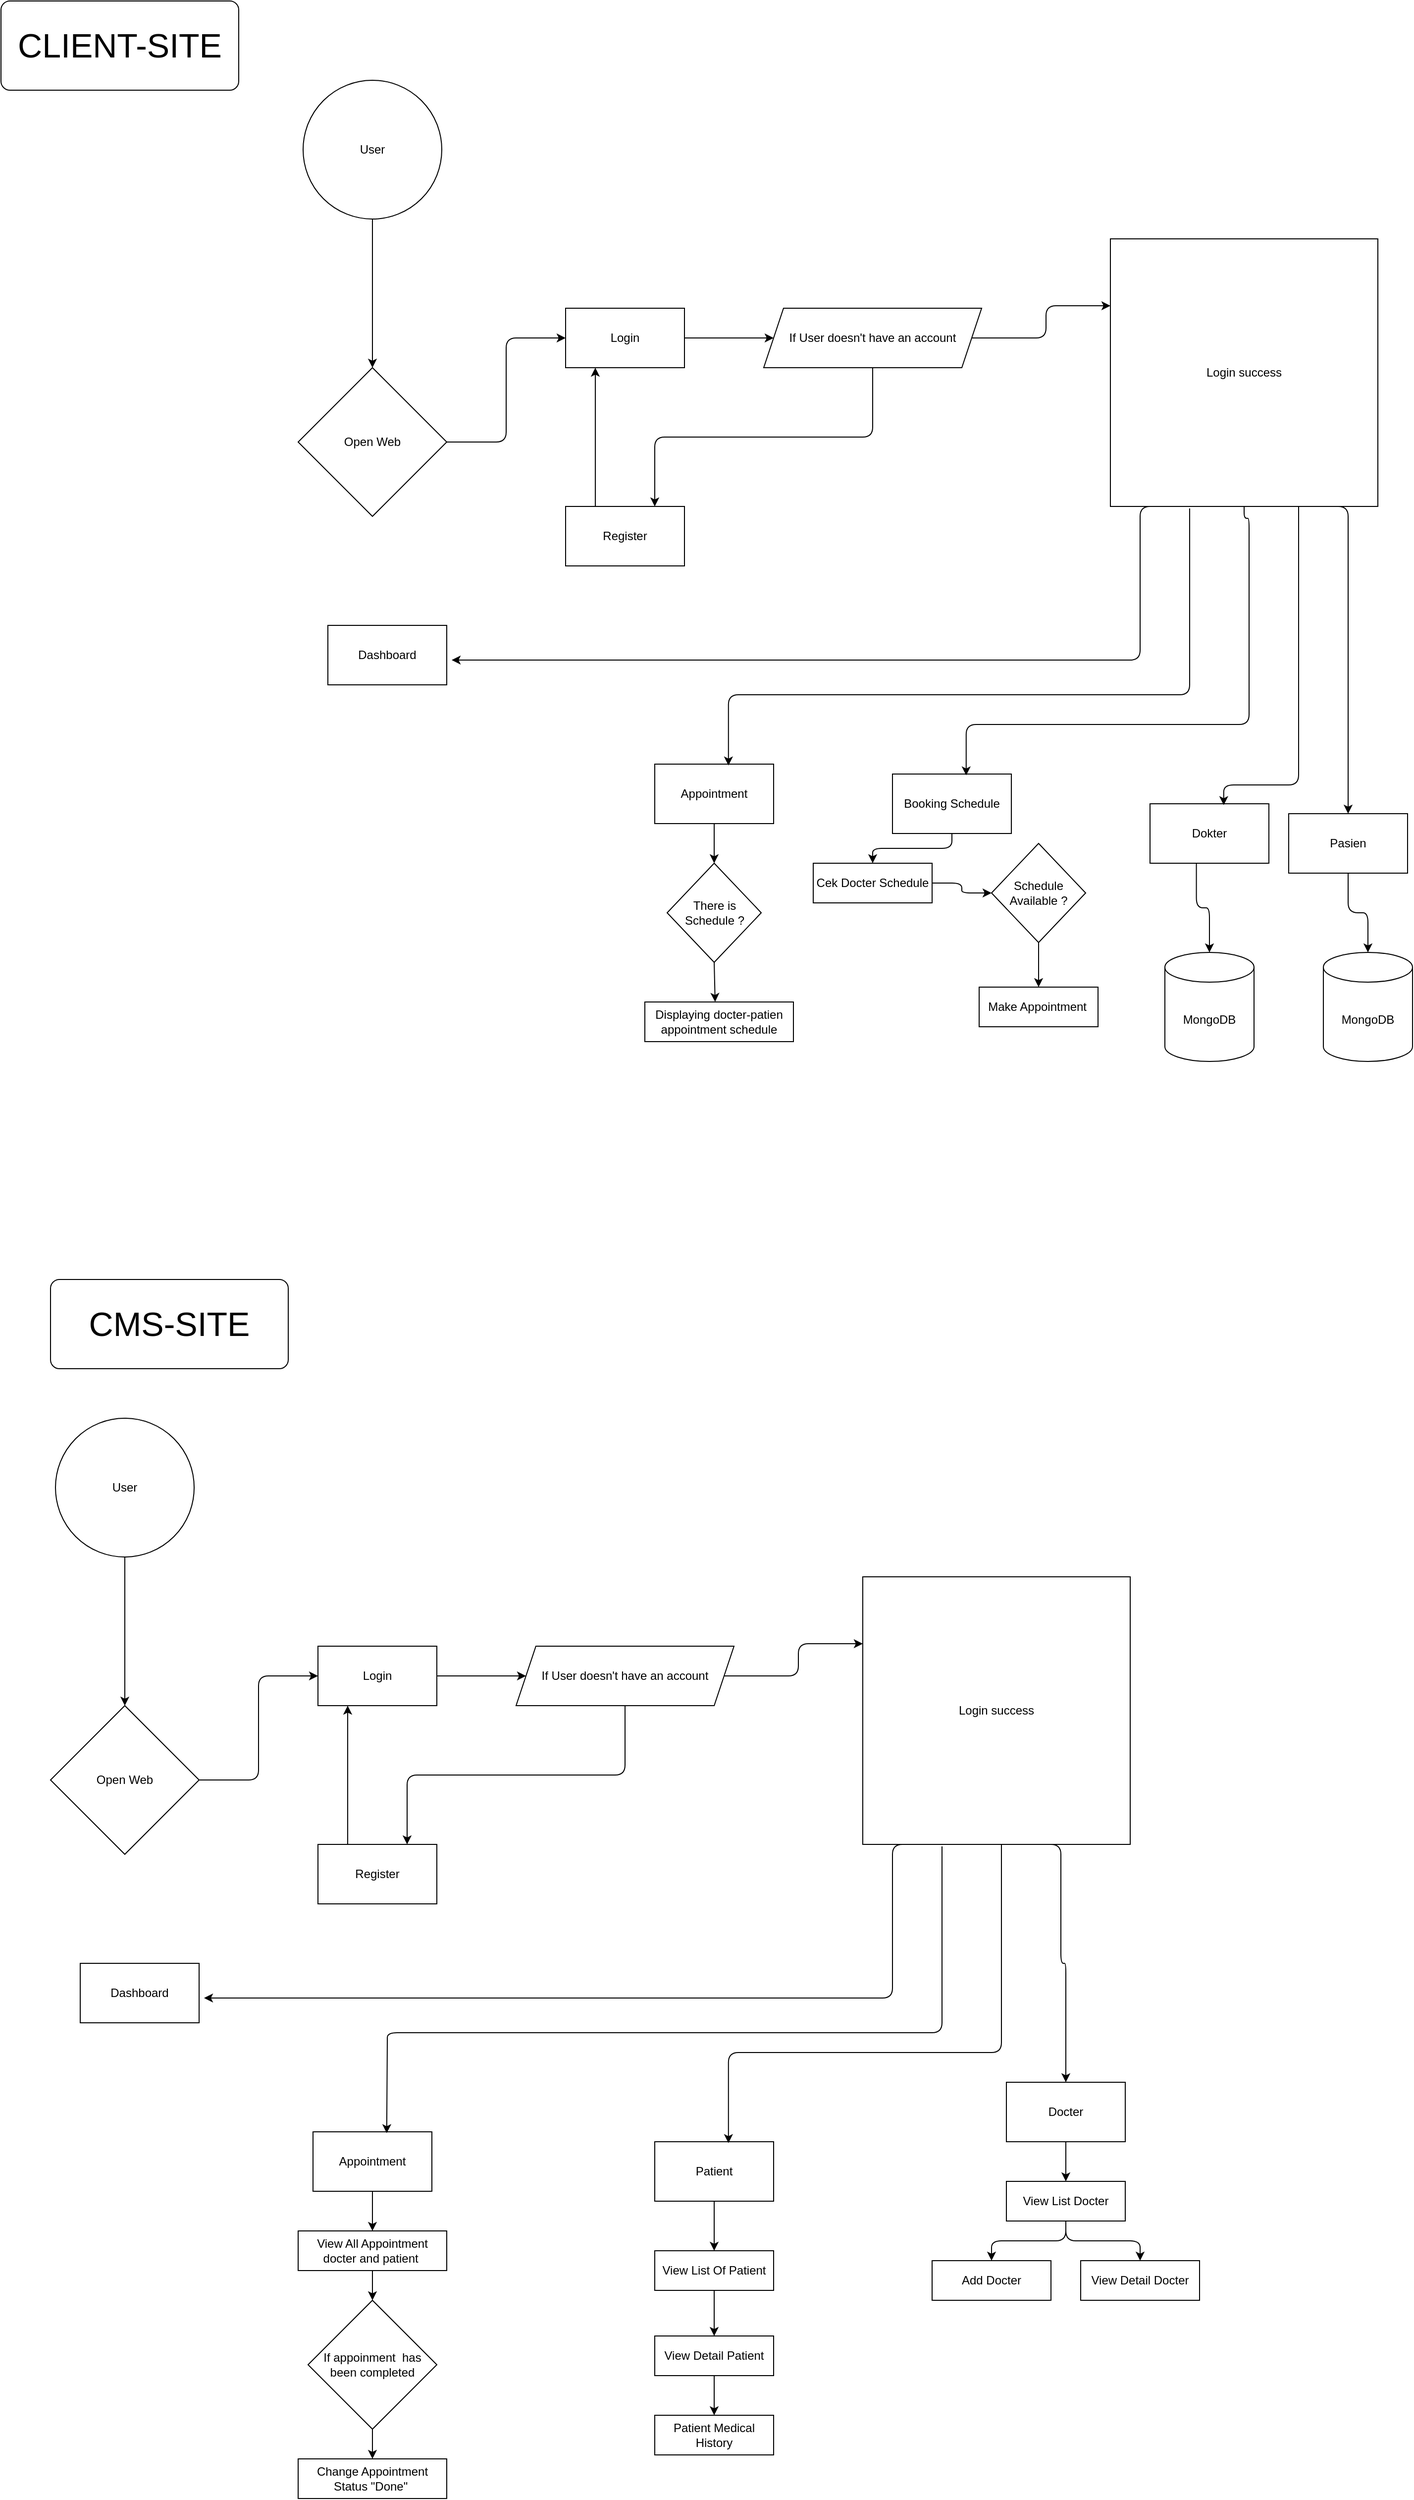 <mxfile>
    <diagram id="qFPO5aQ_F3M6cRcLHpT_" name="Page-1">
        <mxGraphModel dx="3308" dy="1128" grid="1" gridSize="10" guides="1" tooltips="1" connect="1" arrows="1" fold="1" page="1" pageScale="1" pageWidth="850" pageHeight="1100" math="0" shadow="0">
            <root>
                <mxCell id="0"/>
                <mxCell id="1" parent="0"/>
                <mxCell id="201" style="edgeStyle=orthogonalEdgeStyle;html=1;exitX=1;exitY=0.5;exitDx=0;exitDy=0;entryX=0;entryY=0.5;entryDx=0;entryDy=0;" edge="1" parent="1" source="202" target="213">
                    <mxGeometry relative="1" as="geometry"/>
                </mxCell>
                <mxCell id="202" value="Login" style="rounded=0;whiteSpace=wrap;html=1;" vertex="1" parent="1">
                    <mxGeometry x="-70" y="410" width="120" height="60" as="geometry"/>
                </mxCell>
                <mxCell id="203" style="edgeStyle=orthogonalEdgeStyle;html=1;exitX=0.25;exitY=0;exitDx=0;exitDy=0;entryX=0.25;entryY=1;entryDx=0;entryDy=0;" edge="1" parent="1" source="204" target="202">
                    <mxGeometry relative="1" as="geometry"/>
                </mxCell>
                <mxCell id="204" value="Register" style="rounded=0;whiteSpace=wrap;html=1;" vertex="1" parent="1">
                    <mxGeometry x="-70" y="610" width="120" height="60" as="geometry"/>
                </mxCell>
                <mxCell id="205" style="edgeStyle=orthogonalEdgeStyle;html=1;exitX=1;exitY=0.5;exitDx=0;exitDy=0;entryX=0;entryY=0.5;entryDx=0;entryDy=0;" edge="1" parent="1" source="206" target="202">
                    <mxGeometry relative="1" as="geometry"/>
                </mxCell>
                <mxCell id="206" value="Open Web" style="rhombus;whiteSpace=wrap;html=1;" vertex="1" parent="1">
                    <mxGeometry x="-340" y="470" width="150" height="150" as="geometry"/>
                </mxCell>
                <mxCell id="207" style="edgeStyle=orthogonalEdgeStyle;html=1;exitX=0.5;exitY=1;exitDx=0;exitDy=0;entryX=0.5;entryY=0;entryDx=0;entryDy=0;" edge="1" parent="1" source="216" target="206">
                    <mxGeometry relative="1" as="geometry"/>
                </mxCell>
                <mxCell id="208" style="edgeStyle=orthogonalEdgeStyle;html=1;exitX=0.5;exitY=1;exitDx=0;exitDy=0;entryX=1;entryY=0.5;entryDx=0;entryDy=0;" edge="1" parent="1" source="210">
                    <mxGeometry relative="1" as="geometry">
                        <Array as="points">
                            <mxPoint x="510" y="610"/>
                            <mxPoint x="510" y="765"/>
                        </Array>
                        <mxPoint x="-185" y="765" as="targetPoint"/>
                    </mxGeometry>
                </mxCell>
                <mxCell id="209" style="edgeStyle=orthogonalEdgeStyle;html=1;exitX=0.75;exitY=1;exitDx=0;exitDy=0;entryX=0.5;entryY=0;entryDx=0;entryDy=0;" edge="1" parent="1" source="210" target="215">
                    <mxGeometry relative="1" as="geometry">
                        <mxPoint x="693.333" y="850" as="targetPoint"/>
                        <Array as="points">
                            <mxPoint x="720" y="610"/>
                        </Array>
                    </mxGeometry>
                </mxCell>
                <mxCell id="210" value="Login success" style="whiteSpace=wrap;html=1;aspect=fixed;" vertex="1" parent="1">
                    <mxGeometry x="480" y="340" width="270" height="270" as="geometry"/>
                </mxCell>
                <mxCell id="211" style="edgeStyle=orthogonalEdgeStyle;html=1;exitX=1;exitY=0.5;exitDx=0;exitDy=0;entryX=0;entryY=0.25;entryDx=0;entryDy=0;" edge="1" parent="1" source="213" target="210">
                    <mxGeometry relative="1" as="geometry"/>
                </mxCell>
                <mxCell id="212" style="edgeStyle=orthogonalEdgeStyle;html=1;exitX=0.5;exitY=1;exitDx=0;exitDy=0;entryX=0.75;entryY=0;entryDx=0;entryDy=0;" edge="1" parent="1" source="213" target="204">
                    <mxGeometry relative="1" as="geometry"/>
                </mxCell>
                <mxCell id="213" value="If User doesn't have an account" style="shape=parallelogram;perimeter=parallelogramPerimeter;whiteSpace=wrap;html=1;fixedSize=1;" vertex="1" parent="1">
                    <mxGeometry x="130" y="410" width="220" height="60" as="geometry"/>
                </mxCell>
                <mxCell id="214" style="edgeStyle=orthogonalEdgeStyle;html=1;exitX=0.5;exitY=1;exitDx=0;exitDy=0;entryX=0.5;entryY=0;entryDx=0;entryDy=0;entryPerimeter=0;" edge="1" parent="1" source="215" target="217">
                    <mxGeometry relative="1" as="geometry"/>
                </mxCell>
                <mxCell id="215" value="Pasien" style="rounded=0;whiteSpace=wrap;html=1;" vertex="1" parent="1">
                    <mxGeometry x="660" y="920" width="120" height="60" as="geometry"/>
                </mxCell>
                <mxCell id="216" value="User" style="ellipse;whiteSpace=wrap;html=1;aspect=fixed;" vertex="1" parent="1">
                    <mxGeometry x="-335" y="180" width="140" height="140" as="geometry"/>
                </mxCell>
                <mxCell id="217" value="MongoDB" style="shape=cylinder3;whiteSpace=wrap;html=1;boundedLbl=1;backgroundOutline=1;size=15;" vertex="1" parent="1">
                    <mxGeometry x="695" y="1060" width="90" height="110" as="geometry"/>
                </mxCell>
                <mxCell id="218" value="Dokter" style="rounded=0;whiteSpace=wrap;html=1;" vertex="1" parent="1">
                    <mxGeometry x="520" y="910" width="120" height="60" as="geometry"/>
                </mxCell>
                <mxCell id="219" style="edgeStyle=orthogonalEdgeStyle;html=1;entryX=0.62;entryY=0.023;entryDx=0;entryDy=0;entryPerimeter=0;" edge="1" parent="1" source="210" target="218">
                    <mxGeometry relative="1" as="geometry">
                        <mxPoint x="607.5" y="910" as="targetPoint"/>
                        <mxPoint x="560" y="690" as="sourcePoint"/>
                        <Array as="points">
                            <mxPoint x="670" y="891"/>
                            <mxPoint x="594" y="891"/>
                        </Array>
                    </mxGeometry>
                </mxCell>
                <mxCell id="220" style="edgeStyle=orthogonalEdgeStyle;html=1;entryX=0.5;entryY=0;entryDx=0;entryDy=0;entryPerimeter=0;exitX=0.39;exitY=1.008;exitDx=0;exitDy=0;exitPerimeter=0;" edge="1" parent="1" source="218" target="221">
                    <mxGeometry relative="1" as="geometry">
                        <mxPoint x="535" y="980" as="sourcePoint"/>
                    </mxGeometry>
                </mxCell>
                <mxCell id="221" value="MongoDB" style="shape=cylinder3;whiteSpace=wrap;html=1;boundedLbl=1;backgroundOutline=1;size=15;" vertex="1" parent="1">
                    <mxGeometry x="535" y="1060" width="90" height="110" as="geometry"/>
                </mxCell>
                <mxCell id="222" style="sketch=0;hachureGap=4;jiggle=2;curveFitting=1;html=1;strokeColor=default;strokeWidth=1;fontFamily=Architects Daughter;fontSource=https%3A%2F%2Ffonts.googleapis.com%2Fcss%3Ffamily%3DArchitects%2BDaughter;fontSize=10;" edge="1" parent="1" source="223" target="237">
                    <mxGeometry relative="1" as="geometry"/>
                </mxCell>
                <mxCell id="223" value="Appointment" style="rounded=0;whiteSpace=wrap;html=1;" vertex="1" parent="1">
                    <mxGeometry x="20" y="870" width="120" height="60" as="geometry"/>
                </mxCell>
                <mxCell id="224" style="edgeStyle=orthogonalEdgeStyle;html=1;entryX=0.62;entryY=0.023;entryDx=0;entryDy=0;entryPerimeter=0;" edge="1" parent="1" target="223">
                    <mxGeometry relative="1" as="geometry">
                        <mxPoint x="477.5" y="912" as="targetPoint"/>
                        <mxPoint x="560.0" y="612.0" as="sourcePoint"/>
                        <Array as="points">
                            <mxPoint x="560" y="800"/>
                            <mxPoint x="94" y="800"/>
                        </Array>
                    </mxGeometry>
                </mxCell>
                <mxCell id="225" value="&lt;font style=&quot;font-size: 34px;&quot;&gt;CLIENT-SITE&lt;/font&gt;" style="rounded=1;arcSize=10;whiteSpace=wrap;html=1;align=center;" vertex="1" parent="1">
                    <mxGeometry x="-640" y="100" width="240" height="90" as="geometry"/>
                </mxCell>
                <mxCell id="226" value="&lt;font style=&quot;font-size: 34px;&quot;&gt;CMS-SITE&lt;/font&gt;" style="rounded=1;arcSize=10;whiteSpace=wrap;html=1;align=center;" vertex="1" parent="1">
                    <mxGeometry x="-590" y="1390" width="240" height="90" as="geometry"/>
                </mxCell>
                <mxCell id="227" style="edgeStyle=orthogonalEdgeStyle;hachureGap=4;html=1;fontFamily=Architects Daughter;fontSource=https%3A%2F%2Ffonts.googleapis.com%2Fcss%3Ffamily%3DArchitects%2BDaughter;fontSize=16;strokeColor=default;strokeWidth=1;" edge="1" parent="1" source="228" target="231">
                    <mxGeometry relative="1" as="geometry"/>
                </mxCell>
                <mxCell id="228" value="Booking Schedule" style="rounded=0;whiteSpace=wrap;html=1;" vertex="1" parent="1">
                    <mxGeometry x="260" y="880" width="120" height="60" as="geometry"/>
                </mxCell>
                <mxCell id="229" style="edgeStyle=orthogonalEdgeStyle;html=1;entryX=0.62;entryY=0.023;entryDx=0;entryDy=0;entryPerimeter=0;exitX=0.5;exitY=1;exitDx=0;exitDy=0;" edge="1" parent="1" source="210" target="228">
                    <mxGeometry relative="1" as="geometry">
                        <mxPoint x="487.5" y="922" as="targetPoint"/>
                        <mxPoint x="570.0" y="622.0" as="sourcePoint"/>
                        <Array as="points">
                            <mxPoint x="615" y="622"/>
                            <mxPoint x="620" y="622"/>
                            <mxPoint x="620" y="830"/>
                            <mxPoint x="334" y="830"/>
                        </Array>
                    </mxGeometry>
                </mxCell>
                <mxCell id="230" style="edgeStyle=orthogonalEdgeStyle;sketch=0;hachureGap=4;jiggle=2;curveFitting=1;html=1;entryX=0;entryY=0.5;entryDx=0;entryDy=0;strokeColor=default;strokeWidth=1;fontFamily=Architects Daughter;fontSource=https%3A%2F%2Ffonts.googleapis.com%2Fcss%3Ffamily%3DArchitects%2BDaughter;fontSize=16;" edge="1" parent="1" source="231" target="233">
                    <mxGeometry relative="1" as="geometry"/>
                </mxCell>
                <mxCell id="231" value="Cek Docter Schedule" style="rounded=0;whiteSpace=wrap;html=1;" vertex="1" parent="1">
                    <mxGeometry x="180" y="970" width="120" height="40" as="geometry"/>
                </mxCell>
                <mxCell id="232" style="edgeStyle=none;html=1;exitX=0.5;exitY=1;exitDx=0;exitDy=0;entryX=0.5;entryY=0;entryDx=0;entryDy=0;" edge="1" parent="1" source="233" target="234">
                    <mxGeometry relative="1" as="geometry"/>
                </mxCell>
                <mxCell id="233" value="Schedule Available ?" style="rhombus;whiteSpace=wrap;html=1;" vertex="1" parent="1">
                    <mxGeometry x="360" y="950" width="95" height="100" as="geometry"/>
                </mxCell>
                <mxCell id="234" value="Make Appointment&amp;nbsp;" style="rounded=0;whiteSpace=wrap;html=1;" vertex="1" parent="1">
                    <mxGeometry x="347.5" y="1095" width="120" height="40" as="geometry"/>
                </mxCell>
                <mxCell id="235" value="Displaying docter-patien appointment schedule" style="rounded=0;whiteSpace=wrap;html=1;" vertex="1" parent="1">
                    <mxGeometry x="10" y="1110" width="150" height="40" as="geometry"/>
                </mxCell>
                <mxCell id="236" style="edgeStyle=none;sketch=0;hachureGap=4;jiggle=2;curveFitting=1;html=1;exitX=0.5;exitY=1;exitDx=0;exitDy=0;entryX=0.473;entryY=-0.003;entryDx=0;entryDy=0;entryPerimeter=0;strokeColor=default;strokeWidth=1;fontFamily=Architects Daughter;fontSource=https%3A%2F%2Ffonts.googleapis.com%2Fcss%3Ffamily%3DArchitects%2BDaughter;fontSize=10;" edge="1" parent="1" source="237" target="235">
                    <mxGeometry relative="1" as="geometry"/>
                </mxCell>
                <mxCell id="237" value="There is Schedule ?" style="rhombus;whiteSpace=wrap;html=1;" vertex="1" parent="1">
                    <mxGeometry x="32.5" y="970" width="95" height="100" as="geometry"/>
                </mxCell>
                <mxCell id="238" value="Dashboard" style="rounded=0;whiteSpace=wrap;html=1;" vertex="1" parent="1">
                    <mxGeometry x="-310" y="730" width="120" height="60" as="geometry"/>
                </mxCell>
                <mxCell id="239" style="edgeStyle=orthogonalEdgeStyle;html=1;exitX=1;exitY=0.5;exitDx=0;exitDy=0;entryX=0;entryY=0.5;entryDx=0;entryDy=0;" edge="1" parent="1" source="240" target="251">
                    <mxGeometry relative="1" as="geometry"/>
                </mxCell>
                <mxCell id="240" value="Login" style="rounded=0;whiteSpace=wrap;html=1;" vertex="1" parent="1">
                    <mxGeometry x="-320" y="1760" width="120" height="60" as="geometry"/>
                </mxCell>
                <mxCell id="241" style="edgeStyle=orthogonalEdgeStyle;html=1;exitX=0.25;exitY=0;exitDx=0;exitDy=0;entryX=0.25;entryY=1;entryDx=0;entryDy=0;" edge="1" parent="1" source="242" target="240">
                    <mxGeometry relative="1" as="geometry"/>
                </mxCell>
                <mxCell id="242" value="Register" style="rounded=0;whiteSpace=wrap;html=1;" vertex="1" parent="1">
                    <mxGeometry x="-320" y="1960" width="120" height="60" as="geometry"/>
                </mxCell>
                <mxCell id="243" style="edgeStyle=orthogonalEdgeStyle;html=1;exitX=1;exitY=0.5;exitDx=0;exitDy=0;entryX=0;entryY=0.5;entryDx=0;entryDy=0;" edge="1" parent="1" source="244" target="240">
                    <mxGeometry relative="1" as="geometry"/>
                </mxCell>
                <mxCell id="244" value="Open Web" style="rhombus;whiteSpace=wrap;html=1;" vertex="1" parent="1">
                    <mxGeometry x="-590" y="1820" width="150" height="150" as="geometry"/>
                </mxCell>
                <mxCell id="245" style="edgeStyle=orthogonalEdgeStyle;html=1;exitX=0.5;exitY=1;exitDx=0;exitDy=0;entryX=0.5;entryY=0;entryDx=0;entryDy=0;" edge="1" parent="1" source="252" target="244">
                    <mxGeometry relative="1" as="geometry"/>
                </mxCell>
                <mxCell id="246" style="edgeStyle=orthogonalEdgeStyle;html=1;exitX=0.5;exitY=1;exitDx=0;exitDy=0;entryX=1;entryY=0.5;entryDx=0;entryDy=0;" edge="1" parent="1" source="248">
                    <mxGeometry relative="1" as="geometry">
                        <Array as="points">
                            <mxPoint x="260" y="1960"/>
                            <mxPoint x="260" y="2115"/>
                        </Array>
                        <mxPoint x="-435" y="2115" as="targetPoint"/>
                    </mxGeometry>
                </mxCell>
                <mxCell id="247" style="edgeStyle=orthogonalEdgeStyle;sketch=0;hachureGap=4;jiggle=2;curveFitting=1;html=1;exitX=0.5;exitY=1;exitDx=0;exitDy=0;entryX=0.5;entryY=0;entryDx=0;entryDy=0;strokeColor=default;strokeWidth=1;fontFamily=Architects Daughter;fontSource=https%3A%2F%2Ffonts.googleapis.com%2Fcss%3Ffamily%3DArchitects%2BDaughter;fontSize=10;" edge="1" parent="1" source="248" target="258">
                    <mxGeometry relative="1" as="geometry">
                        <Array as="points">
                            <mxPoint x="430" y="1960"/>
                            <mxPoint x="430" y="2080"/>
                            <mxPoint x="435" y="2080"/>
                        </Array>
                    </mxGeometry>
                </mxCell>
                <mxCell id="248" value="Login success" style="whiteSpace=wrap;html=1;aspect=fixed;" vertex="1" parent="1">
                    <mxGeometry x="230" y="1690" width="270" height="270" as="geometry"/>
                </mxCell>
                <mxCell id="249" style="edgeStyle=orthogonalEdgeStyle;html=1;exitX=1;exitY=0.5;exitDx=0;exitDy=0;entryX=0;entryY=0.25;entryDx=0;entryDy=0;" edge="1" parent="1" source="251" target="248">
                    <mxGeometry relative="1" as="geometry"/>
                </mxCell>
                <mxCell id="250" style="edgeStyle=orthogonalEdgeStyle;html=1;exitX=0.5;exitY=1;exitDx=0;exitDy=0;entryX=0.75;entryY=0;entryDx=0;entryDy=0;" edge="1" parent="1" source="251" target="242">
                    <mxGeometry relative="1" as="geometry"/>
                </mxCell>
                <mxCell id="251" value="If User doesn't have an account" style="shape=parallelogram;perimeter=parallelogramPerimeter;whiteSpace=wrap;html=1;fixedSize=1;" vertex="1" parent="1">
                    <mxGeometry x="-120" y="1760" width="220" height="60" as="geometry"/>
                </mxCell>
                <mxCell id="252" value="User" style="ellipse;whiteSpace=wrap;html=1;aspect=fixed;" vertex="1" parent="1">
                    <mxGeometry x="-585" y="1530" width="140" height="140" as="geometry"/>
                </mxCell>
                <mxCell id="271" style="edgeStyle=none;hachureGap=4;html=1;entryX=0.5;entryY=0;entryDx=0;entryDy=0;fontFamily=Architects Daughter;fontSource=https%3A%2F%2Ffonts.googleapis.com%2Fcss%3Ffamily%3DArchitects%2BDaughter;fontSize=16;" edge="1" parent="1" source="254" target="260">
                    <mxGeometry relative="1" as="geometry"/>
                </mxCell>
                <mxCell id="254" value="Appointment" style="rounded=0;whiteSpace=wrap;html=1;" vertex="1" parent="1">
                    <mxGeometry x="-325" y="2250" width="120" height="60" as="geometry"/>
                </mxCell>
                <mxCell id="255" style="edgeStyle=orthogonalEdgeStyle;html=1;entryX=0.62;entryY=0.023;entryDx=0;entryDy=0;entryPerimeter=0;" edge="1" parent="1" target="254">
                    <mxGeometry relative="1" as="geometry">
                        <mxPoint x="227.5" y="2262" as="targetPoint"/>
                        <mxPoint x="310" y="1962" as="sourcePoint"/>
                        <Array as="points">
                            <mxPoint x="310" y="2150"/>
                            <mxPoint x="-250" y="2150"/>
                            <mxPoint x="-250" y="2160"/>
                        </Array>
                    </mxGeometry>
                </mxCell>
                <mxCell id="282" style="edgeStyle=orthogonalEdgeStyle;sketch=0;hachureGap=4;jiggle=2;curveFitting=1;html=1;exitX=0.5;exitY=1;exitDx=0;exitDy=0;fontFamily=Architects Daughter;fontSource=https%3A%2F%2Ffonts.googleapis.com%2Fcss%3Ffamily%3DArchitects%2BDaughter;fontSize=16;" edge="1" parent="1" source="258" target="269">
                    <mxGeometry relative="1" as="geometry"/>
                </mxCell>
                <mxCell id="258" value="Docter" style="rounded=0;whiteSpace=wrap;html=1;" vertex="1" parent="1">
                    <mxGeometry x="375" y="2200" width="120" height="60" as="geometry"/>
                </mxCell>
                <mxCell id="259" value="Add Docter" style="rounded=0;whiteSpace=wrap;html=1;" vertex="1" parent="1">
                    <mxGeometry x="300" y="2380" width="120" height="40" as="geometry"/>
                </mxCell>
                <mxCell id="274" style="sketch=0;hachureGap=4;jiggle=2;curveFitting=1;html=1;exitX=0.5;exitY=1;exitDx=0;exitDy=0;fontFamily=Architects Daughter;fontSource=https%3A%2F%2Ffonts.googleapis.com%2Fcss%3Ffamily%3DArchitects%2BDaughter;fontSize=16;" edge="1" parent="1" source="260" target="272">
                    <mxGeometry relative="1" as="geometry"/>
                </mxCell>
                <mxCell id="260" value="View All Appointment docter and patient&amp;nbsp;" style="rounded=0;whiteSpace=wrap;html=1;" vertex="1" parent="1">
                    <mxGeometry x="-340" y="2350" width="150" height="40" as="geometry"/>
                </mxCell>
                <mxCell id="263" value="Dashboard" style="rounded=0;whiteSpace=wrap;html=1;" vertex="1" parent="1">
                    <mxGeometry x="-560" y="2080" width="120" height="60" as="geometry"/>
                </mxCell>
                <mxCell id="264" style="sketch=0;hachureGap=4;jiggle=2;curveFitting=1;html=1;strokeColor=default;strokeWidth=1;fontFamily=Architects Daughter;fontSource=https%3A%2F%2Ffonts.googleapis.com%2Fcss%3Ffamily%3DArchitects%2BDaughter;fontSize=10;" edge="1" parent="1" source="265">
                    <mxGeometry relative="1" as="geometry">
                        <mxPoint x="80" y="2370" as="targetPoint"/>
                        <Array as="points">
                            <mxPoint x="80" y="2360"/>
                        </Array>
                    </mxGeometry>
                </mxCell>
                <mxCell id="265" value="Patient" style="rounded=0;whiteSpace=wrap;html=1;" vertex="1" parent="1">
                    <mxGeometry x="20" y="2260" width="120" height="60" as="geometry"/>
                </mxCell>
                <mxCell id="266" style="edgeStyle=orthogonalEdgeStyle;html=1;entryX=0.62;entryY=0.023;entryDx=0;entryDy=0;entryPerimeter=0;" edge="1" parent="1" source="248" target="265">
                    <mxGeometry relative="1" as="geometry">
                        <mxPoint x="467.5" y="2300" as="targetPoint"/>
                        <mxPoint x="380" y="1980" as="sourcePoint"/>
                        <Array as="points">
                            <mxPoint x="370" y="2170"/>
                            <mxPoint x="94" y="2170"/>
                        </Array>
                    </mxGeometry>
                </mxCell>
                <mxCell id="267" style="edgeStyle=orthogonalEdgeStyle;sketch=0;hachureGap=4;jiggle=2;curveFitting=1;html=1;exitX=0.5;exitY=1;exitDx=0;exitDy=0;entryX=0.5;entryY=0;entryDx=0;entryDy=0;strokeColor=default;strokeWidth=1;fontFamily=Architects Daughter;fontSource=https%3A%2F%2Ffonts.googleapis.com%2Fcss%3Ffamily%3DArchitects%2BDaughter;fontSize=10;" edge="1" parent="1" source="268" target="270">
                    <mxGeometry relative="1" as="geometry"/>
                </mxCell>
                <mxCell id="268" value="View Detail Patient" style="rounded=0;whiteSpace=wrap;html=1;" vertex="1" parent="1">
                    <mxGeometry x="20" y="2456" width="120" height="40" as="geometry"/>
                </mxCell>
                <mxCell id="279" style="edgeStyle=orthogonalEdgeStyle;sketch=0;hachureGap=4;jiggle=2;curveFitting=1;html=1;entryX=0.5;entryY=0;entryDx=0;entryDy=0;fontFamily=Architects Daughter;fontSource=https%3A%2F%2Ffonts.googleapis.com%2Fcss%3Ffamily%3DArchitects%2BDaughter;fontSize=16;" edge="1" parent="1" source="269" target="278">
                    <mxGeometry relative="1" as="geometry"/>
                </mxCell>
                <mxCell id="281" style="edgeStyle=orthogonalEdgeStyle;sketch=0;hachureGap=4;jiggle=2;curveFitting=1;html=1;fontFamily=Architects Daughter;fontSource=https%3A%2F%2Ffonts.googleapis.com%2Fcss%3Ffamily%3DArchitects%2BDaughter;fontSize=16;" edge="1" parent="1" source="269" target="259">
                    <mxGeometry relative="1" as="geometry"/>
                </mxCell>
                <mxCell id="269" value="View List Docter" style="rounded=0;whiteSpace=wrap;html=1;" vertex="1" parent="1">
                    <mxGeometry x="375" y="2300" width="120" height="40" as="geometry"/>
                </mxCell>
                <mxCell id="270" value="Patient Medical History" style="rounded=0;whiteSpace=wrap;html=1;" vertex="1" parent="1">
                    <mxGeometry x="20" y="2536" width="120" height="40" as="geometry"/>
                </mxCell>
                <mxCell id="275" style="edgeStyle=none;sketch=0;hachureGap=4;jiggle=2;curveFitting=1;html=1;exitX=0.5;exitY=1;exitDx=0;exitDy=0;fontFamily=Architects Daughter;fontSource=https%3A%2F%2Ffonts.googleapis.com%2Fcss%3Ffamily%3DArchitects%2BDaughter;fontSize=16;" edge="1" parent="1" source="272" target="273">
                    <mxGeometry relative="1" as="geometry"/>
                </mxCell>
                <mxCell id="272" value="If appoinment&amp;nbsp; has been completed" style="rhombus;whiteSpace=wrap;html=1;" vertex="1" parent="1">
                    <mxGeometry x="-330" y="2420" width="130" height="130" as="geometry"/>
                </mxCell>
                <mxCell id="273" value="Change Appointment Status &quot;Done&quot;&amp;nbsp;" style="rounded=0;whiteSpace=wrap;html=1;" vertex="1" parent="1">
                    <mxGeometry x="-340" y="2580" width="150" height="40" as="geometry"/>
                </mxCell>
                <mxCell id="277" style="edgeStyle=orthogonalEdgeStyle;sketch=0;hachureGap=4;jiggle=2;curveFitting=1;html=1;entryX=0.5;entryY=0;entryDx=0;entryDy=0;fontFamily=Architects Daughter;fontSource=https%3A%2F%2Ffonts.googleapis.com%2Fcss%3Ffamily%3DArchitects%2BDaughter;fontSize=16;" edge="1" parent="1" source="276" target="268">
                    <mxGeometry relative="1" as="geometry"/>
                </mxCell>
                <mxCell id="276" value="View List Of Patient" style="rounded=0;whiteSpace=wrap;html=1;" vertex="1" parent="1">
                    <mxGeometry x="20" y="2370" width="120" height="40" as="geometry"/>
                </mxCell>
                <mxCell id="278" value="View Detail Docter" style="rounded=0;whiteSpace=wrap;html=1;" vertex="1" parent="1">
                    <mxGeometry x="450" y="2380" width="120" height="40" as="geometry"/>
                </mxCell>
            </root>
        </mxGraphModel>
    </diagram>
</mxfile>